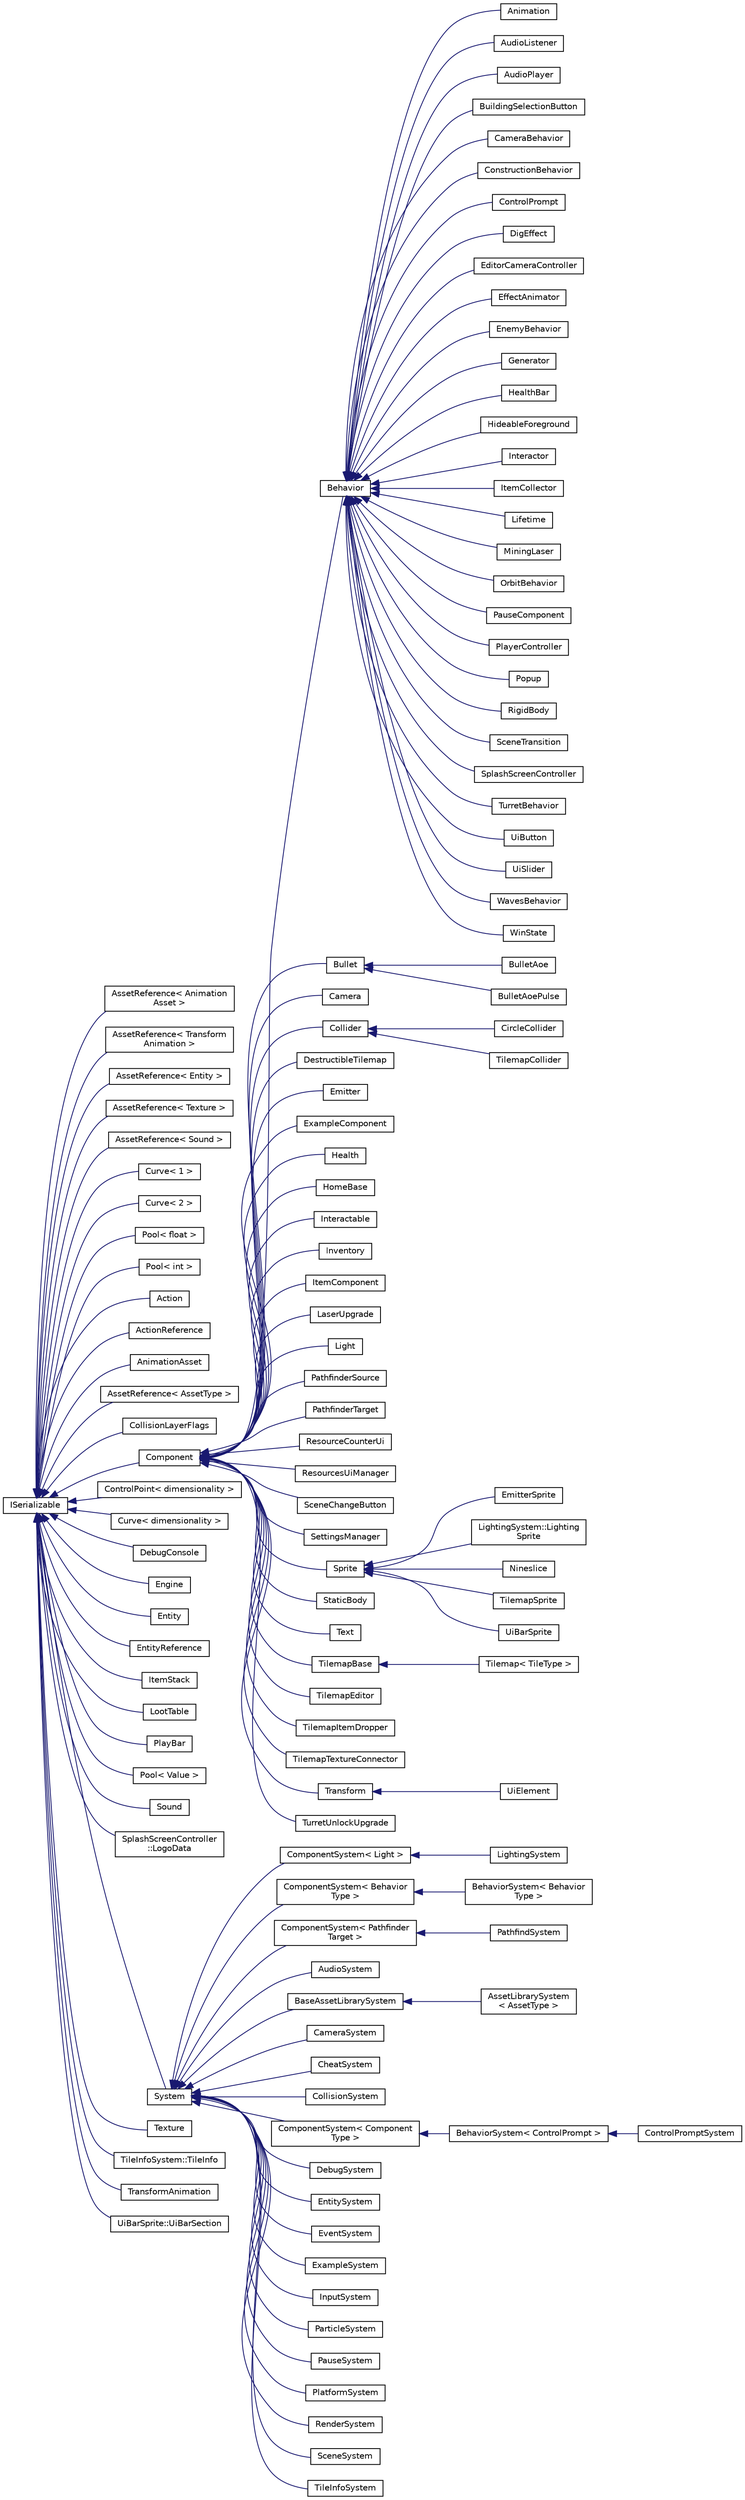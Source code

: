 digraph "Graphical Class Hierarchy"
{
 // LATEX_PDF_SIZE
  edge [fontname="Helvetica",fontsize="10",labelfontname="Helvetica",labelfontsize="10"];
  node [fontname="Helvetica",fontsize="10",shape=record];
  rankdir="LR";
  Node0 [label="ISerializable",height=0.2,width=0.4,color="black", fillcolor="white", style="filled",URL="$classISerializable.html",tooltip="interface for all serializable objects"];
  Node0 -> Node1 [dir="back",color="midnightblue",fontsize="10",style="solid",fontname="Helvetica"];
  Node1 [label="AssetReference\< Animation\lAsset \>",height=0.2,width=0.4,color="black", fillcolor="white", style="filled",URL="$classAssetReference.html",tooltip=" "];
  Node0 -> Node2 [dir="back",color="midnightblue",fontsize="10",style="solid",fontname="Helvetica"];
  Node2 [label="AssetReference\< Transform\lAnimation \>",height=0.2,width=0.4,color="black", fillcolor="white", style="filled",URL="$classAssetReference.html",tooltip=" "];
  Node0 -> Node3 [dir="back",color="midnightblue",fontsize="10",style="solid",fontname="Helvetica"];
  Node3 [label="AssetReference\< Entity \>",height=0.2,width=0.4,color="black", fillcolor="white", style="filled",URL="$classAssetReference.html",tooltip=" "];
  Node0 -> Node4 [dir="back",color="midnightblue",fontsize="10",style="solid",fontname="Helvetica"];
  Node4 [label="AssetReference\< Texture \>",height=0.2,width=0.4,color="black", fillcolor="white", style="filled",URL="$classAssetReference.html",tooltip=" "];
  Node0 -> Node5 [dir="back",color="midnightblue",fontsize="10",style="solid",fontname="Helvetica"];
  Node5 [label="AssetReference\< Sound \>",height=0.2,width=0.4,color="black", fillcolor="white", style="filled",URL="$classAssetReference.html",tooltip=" "];
  Node0 -> Node6 [dir="back",color="midnightblue",fontsize="10",style="solid",fontname="Helvetica"];
  Node6 [label="Curve\< 1 \>",height=0.2,width=0.4,color="black", fillcolor="white", style="filled",URL="$classCurve.html",tooltip=" "];
  Node0 -> Node7 [dir="back",color="midnightblue",fontsize="10",style="solid",fontname="Helvetica"];
  Node7 [label="Curve\< 2 \>",height=0.2,width=0.4,color="black", fillcolor="white", style="filled",URL="$classCurve.html",tooltip=" "];
  Node0 -> Node8 [dir="back",color="midnightblue",fontsize="10",style="solid",fontname="Helvetica"];
  Node8 [label="Pool\< float \>",height=0.2,width=0.4,color="black", fillcolor="white", style="filled",URL="$classPool.html",tooltip=" "];
  Node0 -> Node9 [dir="back",color="midnightblue",fontsize="10",style="solid",fontname="Helvetica"];
  Node9 [label="Pool\< int \>",height=0.2,width=0.4,color="black", fillcolor="white", style="filled",URL="$classPool.html",tooltip=" "];
  Node0 -> Node10 [dir="back",color="midnightblue",fontsize="10",style="solid",fontname="Helvetica"];
  Node10 [label="Action",height=0.2,width=0.4,color="black", fillcolor="white", style="filled",URL="$classAction.html",tooltip="action class, used to track an action with dynamic input"];
  Node0 -> Node11 [dir="back",color="midnightblue",fontsize="10",style="solid",fontname="Helvetica"];
  Node11 [label="ActionReference",height=0.2,width=0.4,color="black", fillcolor="white", style="filled",URL="$classActionReference.html",tooltip="a reference to an Action"];
  Node0 -> Node12 [dir="back",color="midnightblue",fontsize="10",style="solid",fontname="Helvetica"];
  Node12 [label="AnimationAsset",height=0.2,width=0.4,color="black", fillcolor="white", style="filled",URL="$classAnimationAsset.html",tooltip=" "];
  Node0 -> Node13 [dir="back",color="midnightblue",fontsize="10",style="solid",fontname="Helvetica"];
  Node13 [label="AssetReference\< AssetType \>",height=0.2,width=0.4,color="black", fillcolor="white", style="filled",URL="$classAssetReference.html",tooltip="a reference to an Asset"];
  Node0 -> Node14 [dir="back",color="midnightblue",fontsize="10",style="solid",fontname="Helvetica"];
  Node14 [label="CollisionLayerFlags",height=0.2,width=0.4,color="black", fillcolor="white", style="filled",URL="$classCollisionLayerFlags.html",tooltip=" "];
  Node0 -> Node15 [dir="back",color="midnightblue",fontsize="10",style="solid",fontname="Helvetica"];
  Node15 [label="Component",height=0.2,width=0.4,color="black", fillcolor="white", style="filled",URL="$classComponent.html",tooltip=" "];
  Node15 -> Node16 [dir="back",color="midnightblue",fontsize="10",style="solid",fontname="Helvetica"];
  Node16 [label="Behavior",height=0.2,width=0.4,color="black", fillcolor="white", style="filled",URL="$classBehavior.html",tooltip=" "];
  Node16 -> Node17 [dir="back",color="midnightblue",fontsize="10",style="solid",fontname="Helvetica"];
  Node17 [label="Animation",height=0.2,width=0.4,color="black", fillcolor="white", style="filled",URL="$classAnimation.html",tooltip=" "];
  Node16 -> Node18 [dir="back",color="midnightblue",fontsize="10",style="solid",fontname="Helvetica"];
  Node18 [label="AudioListener",height=0.2,width=0.4,color="black", fillcolor="white", style="filled",URL="$classAudioListener.html",tooltip="component that picks up spatial audio"];
  Node16 -> Node19 [dir="back",color="midnightblue",fontsize="10",style="solid",fontname="Helvetica"];
  Node19 [label="AudioPlayer",height=0.2,width=0.4,color="black", fillcolor="white", style="filled",URL="$classAudioPlayer.html",tooltip="Component that can play audio."];
  Node16 -> Node20 [dir="back",color="midnightblue",fontsize="10",style="solid",fontname="Helvetica"];
  Node20 [label="BuildingSelectionButton",height=0.2,width=0.4,color="black", fillcolor="white", style="filled",URL="$classBuildingSelectionButton.html",tooltip="button that selects which building the ConstructionManager should place"];
  Node16 -> Node21 [dir="back",color="midnightblue",fontsize="10",style="solid",fontname="Helvetica"];
  Node21 [label="CameraBehavior",height=0.2,width=0.4,color="black", fillcolor="white", style="filled",URL="$classCameraBehavior.html",tooltip=" "];
  Node16 -> Node22 [dir="back",color="midnightblue",fontsize="10",style="solid",fontname="Helvetica"];
  Node22 [label="ConstructionBehavior",height=0.2,width=0.4,color="black", fillcolor="white", style="filled",URL="$classConstructionBehavior.html",tooltip="Component that handles the construction of towers and modification of terrain."];
  Node16 -> Node23 [dir="back",color="midnightblue",fontsize="10",style="solid",fontname="Helvetica"];
  Node23 [label="ControlPrompt",height=0.2,width=0.4,color="black", fillcolor="white", style="filled",URL="$classControlPrompt.html",tooltip="Displays a control prompt for an ActionReference."];
  Node16 -> Node24 [dir="back",color="midnightblue",fontsize="10",style="solid",fontname="Helvetica"];
  Node24 [label="DigEffect",height=0.2,width=0.4,color="black", fillcolor="white", style="filled",URL="$classDigEffect.html",tooltip="Behavior class for the dig particle effect."];
  Node16 -> Node25 [dir="back",color="midnightblue",fontsize="10",style="solid",fontname="Helvetica"];
  Node25 [label="EditorCameraController",height=0.2,width=0.4,color="black", fillcolor="white", style="filled",URL="$classEditorCameraController.html",tooltip="controls the camera while in the editor"];
  Node16 -> Node26 [dir="back",color="midnightblue",fontsize="10",style="solid",fontname="Helvetica"];
  Node26 [label="EffectAnimator",height=0.2,width=0.4,color="black", fillcolor="white", style="filled",URL="$classEffectAnimator.html",tooltip="Component that can play audio."];
  Node16 -> Node27 [dir="back",color="midnightblue",fontsize="10",style="solid",fontname="Helvetica"];
  Node27 [label="EnemyBehavior",height=0.2,width=0.4,color="black", fillcolor="white", style="filled",URL="$classEnemyBehavior.html",tooltip=" "];
  Node16 -> Node28 [dir="back",color="midnightblue",fontsize="10",style="solid",fontname="Helvetica"];
  Node28 [label="Generator",height=0.2,width=0.4,color="black", fillcolor="white", style="filled",URL="$classGenerator.html",tooltip=" "];
  Node16 -> Node29 [dir="back",color="midnightblue",fontsize="10",style="solid",fontname="Helvetica"];
  Node29 [label="HealthBar",height=0.2,width=0.4,color="black", fillcolor="white", style="filled",URL="$classHealthBar.html",tooltip="health bar UI that displays offset from an Entity with a Health component"];
  Node16 -> Node30 [dir="back",color="midnightblue",fontsize="10",style="solid",fontname="Helvetica"];
  Node30 [label="HideableForeground",height=0.2,width=0.4,color="black", fillcolor="white", style="filled",URL="$classHideableForeground.html",tooltip="Component that hides an attached Sprite when it overlaps something."];
  Node16 -> Node31 [dir="back",color="midnightblue",fontsize="10",style="solid",fontname="Helvetica"];
  Node31 [label="Interactor",height=0.2,width=0.4,color="black", fillcolor="white", style="filled",URL="$classInteractor.html",tooltip="Behavior that can interact with nearby Interactable Components."];
  Node16 -> Node32 [dir="back",color="midnightblue",fontsize="10",style="solid",fontname="Helvetica"];
  Node32 [label="ItemCollector",height=0.2,width=0.4,color="black", fillcolor="white", style="filled",URL="$classItemCollector.html",tooltip="Component that attracts and collects item entities in the world."];
  Node16 -> Node33 [dir="back",color="midnightblue",fontsize="10",style="solid",fontname="Helvetica"];
  Node33 [label="Lifetime",height=0.2,width=0.4,color="black", fillcolor="white", style="filled",URL="$classLifetime.html",tooltip="Component that destroys it's Enity after a given length of time."];
  Node16 -> Node34 [dir="back",color="midnightblue",fontsize="10",style="solid",fontname="Helvetica"];
  Node34 [label="MiningLaser",height=0.2,width=0.4,color="black", fillcolor="white", style="filled",URL="$classMiningLaser.html",tooltip="Digging laser controllable by an entity."];
  Node16 -> Node35 [dir="back",color="midnightblue",fontsize="10",style="solid",fontname="Helvetica"];
  Node35 [label="OrbitBehavior",height=0.2,width=0.4,color="black", fillcolor="white", style="filled",URL="$classOrbitBehavior.html",tooltip="This Behavior orbits the entity around a point."];
  Node16 -> Node36 [dir="back",color="midnightblue",fontsize="10",style="solid",fontname="Helvetica"];
  Node36 [label="PauseComponent",height=0.2,width=0.4,color="black", fillcolor="white", style="filled",URL="$classPauseComponent.html",tooltip="DESCRIPTION HERE."];
  Node16 -> Node37 [dir="back",color="midnightblue",fontsize="10",style="solid",fontname="Helvetica"];
  Node37 [label="PlayerController",height=0.2,width=0.4,color="black", fillcolor="white", style="filled",URL="$classPlayerController.html",tooltip=" "];
  Node16 -> Node38 [dir="back",color="midnightblue",fontsize="10",style="solid",fontname="Helvetica"];
  Node38 [label="Popup",height=0.2,width=0.4,color="black", fillcolor="white", style="filled",URL="$classPopup.html",tooltip="A Popup is a behavior that will show a popup when a button is pressed."];
  Node16 -> Node39 [dir="back",color="midnightblue",fontsize="10",style="solid",fontname="Helvetica"];
  Node39 [label="RigidBody",height=0.2,width=0.4,color="black", fillcolor="white", style="filled",URL="$classRigidBody.html",tooltip=" "];
  Node16 -> Node40 [dir="back",color="midnightblue",fontsize="10",style="solid",fontname="Helvetica"];
  Node40 [label="SceneTransition",height=0.2,width=0.4,color="black", fillcolor="white", style="filled",URL="$classSceneTransition.html",tooltip="DESCRIPTION HERE."];
  Node16 -> Node41 [dir="back",color="midnightblue",fontsize="10",style="solid",fontname="Helvetica"];
  Node41 [label="SplashScreenController",height=0.2,width=0.4,color="black", fillcolor="white", style="filled",URL="$classSplashScreenController.html",tooltip=" "];
  Node16 -> Node42 [dir="back",color="midnightblue",fontsize="10",style="solid",fontname="Helvetica"];
  Node42 [label="TurretBehavior",height=0.2,width=0.4,color="black", fillcolor="white", style="filled",URL="$classTurretBehavior.html",tooltip=" "];
  Node16 -> Node43 [dir="back",color="midnightblue",fontsize="10",style="solid",fontname="Helvetica"];
  Node43 [label="UiButton",height=0.2,width=0.4,color="black", fillcolor="white", style="filled",URL="$classUiButton.html",tooltip="Ui Button that sends an event when clicked."];
  Node16 -> Node44 [dir="back",color="midnightblue",fontsize="10",style="solid",fontname="Helvetica"];
  Node44 [label="UiSlider",height=0.2,width=0.4,color="black", fillcolor="white", style="filled",URL="$classUiSlider.html",tooltip="Ui Slider component."];
  Node16 -> Node45 [dir="back",color="midnightblue",fontsize="10",style="solid",fontname="Helvetica"];
  Node45 [label="WavesBehavior",height=0.2,width=0.4,color="black", fillcolor="white", style="filled",URL="$classWavesBehavior.html",tooltip=" "];
  Node16 -> Node46 [dir="back",color="midnightblue",fontsize="10",style="solid",fontname="Helvetica"];
  Node46 [label="WinState",height=0.2,width=0.4,color="black", fillcolor="white", style="filled",URL="$classWinState.html",tooltip=" "];
  Node15 -> Node47 [dir="back",color="midnightblue",fontsize="10",style="solid",fontname="Helvetica"];
  Node47 [label="Bullet",height=0.2,width=0.4,color="black", fillcolor="white", style="filled",URL="$classBullet.html",tooltip="Component that destroys itself and deals damage on contact."];
  Node47 -> Node48 [dir="back",color="midnightblue",fontsize="10",style="solid",fontname="Helvetica"];
  Node48 [label="BulletAoe",height=0.2,width=0.4,color="black", fillcolor="white", style="filled",URL="$classBulletAoe.html",tooltip="Component that destroys itself and deals aoe damage on contact."];
  Node47 -> Node49 [dir="back",color="midnightblue",fontsize="10",style="solid",fontname="Helvetica"];
  Node49 [label="BulletAoePulse",height=0.2,width=0.4,color="black", fillcolor="white", style="filled",URL="$classBulletAoePulse.html",tooltip="Component that destroys itself and deals aoe damage on contact."];
  Node15 -> Node50 [dir="back",color="midnightblue",fontsize="10",style="solid",fontname="Helvetica"];
  Node50 [label="Camera",height=0.2,width=0.4,color="black", fillcolor="white", style="filled",URL="$classCamera.html",tooltip="Handles camera and coordinate systems / spaces."];
  Node15 -> Node51 [dir="back",color="midnightblue",fontsize="10",style="solid",fontname="Helvetica"];
  Node51 [label="Collider",height=0.2,width=0.4,color="black", fillcolor="white", style="filled",URL="$classCollider.html",tooltip="component which is used for detecting collisions and information about them"];
  Node51 -> Node52 [dir="back",color="midnightblue",fontsize="10",style="solid",fontname="Helvetica"];
  Node52 [label="CircleCollider",height=0.2,width=0.4,color="black", fillcolor="white", style="filled",URL="$classCircleCollider.html",tooltip="Circle-shaped Collider."];
  Node51 -> Node53 [dir="back",color="midnightblue",fontsize="10",style="solid",fontname="Helvetica"];
  Node53 [label="TilemapCollider",height=0.2,width=0.4,color="black", fillcolor="white", style="filled",URL="$classTilemapCollider.html",tooltip="Circle-shaped Collider."];
  Node15 -> Node54 [dir="back",color="midnightblue",fontsize="10",style="solid",fontname="Helvetica"];
  Node54 [label="DestructibleTilemap",height=0.2,width=0.4,color="black", fillcolor="white", style="filled",URL="$classDestructibleTilemap.html",tooltip="Component responsible for handling the breaking of tiles with varrying strengths."];
  Node15 -> Node55 [dir="back",color="midnightblue",fontsize="10",style="solid",fontname="Helvetica"];
  Node55 [label="Emitter",height=0.2,width=0.4,color="black", fillcolor="white", style="filled",URL="$classEmitter.html",tooltip="Emitter component - controls timing and behavior of particles."];
  Node15 -> Node56 [dir="back",color="midnightblue",fontsize="10",style="solid",fontname="Helvetica"];
  Node56 [label="ExampleComponent",height=0.2,width=0.4,color="black", fillcolor="white", style="filled",URL="$classExampleComponent.html",tooltip="DESCRIPTION HERE."];
  Node15 -> Node57 [dir="back",color="midnightblue",fontsize="10",style="solid",fontname="Helvetica"];
  Node57 [label="Health",height=0.2,width=0.4,color="black", fillcolor="white", style="filled",URL="$classHealth.html",tooltip="Entity health component."];
  Node15 -> Node58 [dir="back",color="midnightblue",fontsize="10",style="solid",fontname="Helvetica"];
  Node58 [label="HomeBase",height=0.2,width=0.4,color="black", fillcolor="white", style="filled",URL="$classHomeBase.html",tooltip=" "];
  Node15 -> Node59 [dir="back",color="midnightblue",fontsize="10",style="solid",fontname="Helvetica"];
  Node59 [label="Interactable",height=0.2,width=0.4,color="black", fillcolor="white", style="filled",URL="$classInteractable.html",tooltip="Component which can be interacted with by pressing a button when nearby."];
  Node15 -> Node60 [dir="back",color="midnightblue",fontsize="10",style="solid",fontname="Helvetica"];
  Node60 [label="Inventory",height=0.2,width=0.4,color="black", fillcolor="white", style="filled",URL="$classInventory.html",tooltip="Inventory component that stores items."];
  Node15 -> Node61 [dir="back",color="midnightblue",fontsize="10",style="solid",fontname="Helvetica"];
  Node61 [label="ItemComponent",height=0.2,width=0.4,color="black", fillcolor="white", style="filled",URL="$classItemComponent.html",tooltip="Item in the world that can be picked up."];
  Node15 -> Node62 [dir="back",color="midnightblue",fontsize="10",style="solid",fontname="Helvetica"];
  Node62 [label="LaserUpgrade",height=0.2,width=0.4,color="black", fillcolor="white", style="filled",URL="$classLaserUpgrade.html",tooltip="collectable upgrade to the player's MiningLaser"];
  Node15 -> Node63 [dir="back",color="midnightblue",fontsize="10",style="solid",fontname="Helvetica"];
  Node63 [label="Light",height=0.2,width=0.4,color="black", fillcolor="white", style="filled",URL="$classLight.html",tooltip="Light source."];
  Node15 -> Node64 [dir="back",color="midnightblue",fontsize="10",style="solid",fontname="Helvetica"];
  Node64 [label="PathfinderSource",height=0.2,width=0.4,color="black", fillcolor="white", style="filled",URL="$classPathfinderSource.html",tooltip="Pathfinder source."];
  Node15 -> Node65 [dir="back",color="midnightblue",fontsize="10",style="solid",fontname="Helvetica"];
  Node65 [label="PathfinderTarget",height=0.2,width=0.4,color="black", fillcolor="white", style="filled",URL="$classPathfinderTarget.html",tooltip=" "];
  Node15 -> Node66 [dir="back",color="midnightblue",fontsize="10",style="solid",fontname="Helvetica"];
  Node66 [label="ResourceCounterUi",height=0.2,width=0.4,color="black", fillcolor="white", style="filled",URL="$classResourceCounterUi.html",tooltip="Ui Component that displays a count of resources."];
  Node15 -> Node67 [dir="back",color="midnightblue",fontsize="10",style="solid",fontname="Helvetica"];
  Node67 [label="ResourcesUiManager",height=0.2,width=0.4,color="black", fillcolor="white", style="filled",URL="$classResourcesUiManager.html",tooltip="Component that manages the UI for displaying what resources a player currently has."];
  Node15 -> Node68 [dir="back",color="midnightblue",fontsize="10",style="solid",fontname="Helvetica"];
  Node68 [label="SceneChangeButton",height=0.2,width=0.4,color="black", fillcolor="white", style="filled",URL="$classSceneChangeButton.html",tooltip="Component that changes the scene when clicked."];
  Node15 -> Node69 [dir="back",color="midnightblue",fontsize="10",style="solid",fontname="Helvetica"];
  Node69 [label="SettingsManager",height=0.2,width=0.4,color="black", fillcolor="white", style="filled",URL="$classSettingsManager.html",tooltip="Settings Manager Class."];
  Node15 -> Node70 [dir="back",color="midnightblue",fontsize="10",style="solid",fontname="Helvetica"];
  Node70 [label="Sprite",height=0.2,width=0.4,color="black", fillcolor="white", style="filled",URL="$classSprite.html",tooltip="Stores mesh + texture, along with other data needed to draw a basic 2D sprite."];
  Node70 -> Node71 [dir="back",color="midnightblue",fontsize="10",style="solid",fontname="Helvetica"];
  Node71 [label="EmitterSprite",height=0.2,width=0.4,color="black", fillcolor="white", style="filled",URL="$classEmitterSprite.html",tooltip="A version of Sprite for rendering tilemaps using GPU instancing."];
  Node70 -> Node72 [dir="back",color="midnightblue",fontsize="10",style="solid",fontname="Helvetica"];
  Node72 [label="LightingSystem::Lighting\lSprite",height=0.2,width=0.4,color="black", fillcolor="white", style="filled",URL="$classLightingSystem_1_1LightingSprite.html",tooltip=" "];
  Node70 -> Node73 [dir="back",color="midnightblue",fontsize="10",style="solid",fontname="Helvetica"];
  Node73 [label="Nineslice",height=0.2,width=0.4,color="black", fillcolor="white", style="filled",URL="$classNineslice.html",tooltip="sprite that renders a nineslice"];
  Node70 -> Node74 [dir="back",color="midnightblue",fontsize="10",style="solid",fontname="Helvetica"];
  Node74 [label="TilemapSprite",height=0.2,width=0.4,color="black", fillcolor="white", style="filled",URL="$classTilemapSprite.html",tooltip="A version of Sprite for rendering tilemaps using GPU instancing."];
  Node70 -> Node75 [dir="back",color="midnightblue",fontsize="10",style="solid",fontname="Helvetica"];
  Node75 [label="UiBarSprite",height=0.2,width=0.4,color="black", fillcolor="white", style="filled",URL="$classUiBarSprite.html",tooltip="sprite that renders a ui bar"];
  Node15 -> Node76 [dir="back",color="midnightblue",fontsize="10",style="solid",fontname="Helvetica"];
  Node76 [label="StaticBody",height=0.2,width=0.4,color="black", fillcolor="white", style="filled",URL="$classStaticBody.html",tooltip=" "];
  Node15 -> Node77 [dir="back",color="midnightblue",fontsize="10",style="solid",fontname="Helvetica"];
  Node77 [label="Text",height=0.2,width=0.4,color="black", fillcolor="white", style="filled",URL="$classText.html",tooltip="Component that makes use of Tilemap to draw text."];
  Node15 -> Node78 [dir="back",color="midnightblue",fontsize="10",style="solid",fontname="Helvetica"];
  Node78 [label="TilemapBase",height=0.2,width=0.4,color="black", fillcolor="white", style="filled",URL="$classTilemapBase.html",tooltip="untemplatized base Tilemap class"];
  Node78 -> Node79 [dir="back",color="midnightblue",fontsize="10",style="solid",fontname="Helvetica"];
  Node79 [label="Tilemap\< TileType \>",height=0.2,width=0.4,color="black", fillcolor="white", style="filled",URL="$classTilemap.html",tooltip="Loads and manages a tilemap array."];
  Node15 -> Node80 [dir="back",color="midnightblue",fontsize="10",style="solid",fontname="Helvetica"];
  Node80 [label="TilemapEditor",height=0.2,width=0.4,color="black", fillcolor="white", style="filled",URL="$classTilemapEditor.html",tooltip="Component that allows direct editing of a Tilemap."];
  Node15 -> Node81 [dir="back",color="midnightblue",fontsize="10",style="solid",fontname="Helvetica"];
  Node81 [label="TilemapItemDropper",height=0.2,width=0.4,color="black", fillcolor="white", style="filled",URL="$classTilemapItemDropper.html",tooltip="Drops an item whenever a tile is broken."];
  Node15 -> Node82 [dir="back",color="midnightblue",fontsize="10",style="solid",fontname="Helvetica"];
  Node82 [label="TilemapTextureConnector",height=0.2,width=0.4,color="black", fillcolor="white", style="filled",URL="$classTilemapTextureConnector.html",tooltip="Component that uses a parent 'source' tilemap to update a child tilemap with connected textures."];
  Node15 -> Node83 [dir="back",color="midnightblue",fontsize="10",style="solid",fontname="Helvetica"];
  Node83 [label="Transform",height=0.2,width=0.4,color="black", fillcolor="white", style="filled",URL="$classTransform.html",tooltip=" "];
  Node83 -> Node84 [dir="back",color="midnightblue",fontsize="10",style="solid",fontname="Helvetica"];
  Node84 [label="UiElement",height=0.2,width=0.4,color="black", fillcolor="white", style="filled",URL="$classUiElement.html",tooltip=" "];
  Node15 -> Node85 [dir="back",color="midnightblue",fontsize="10",style="solid",fontname="Helvetica"];
  Node85 [label="TurretUnlockUpgrade",height=0.2,width=0.4,color="black", fillcolor="white", style="filled",URL="$classTurretUnlockUpgrade.html",tooltip="collectable upgrade which unlocks a turret"];
  Node0 -> Node86 [dir="back",color="midnightblue",fontsize="10",style="solid",fontname="Helvetica"];
  Node86 [label="ControlPoint\< dimensionality \>",height=0.2,width=0.4,color="black", fillcolor="white", style="filled",URL="$classControlPoint.html",tooltip="control points used by this Curve"];
  Node0 -> Node87 [dir="back",color="midnightblue",fontsize="10",style="solid",fontname="Helvetica"];
  Node87 [label="Curve\< dimensionality \>",height=0.2,width=0.4,color="black", fillcolor="white", style="filled",URL="$classCurve.html",tooltip=" "];
  Node0 -> Node88 [dir="back",color="midnightblue",fontsize="10",style="solid",fontname="Helvetica"];
  Node88 [label="DebugConsole",height=0.2,width=0.4,color="black", fillcolor="white", style="filled",URL="$classDebugConsole.html",tooltip="The DebugConsole class is a singleton that provides a console for debugging It Shows Warning Messages..."];
  Node0 -> Node89 [dir="back",color="midnightblue",fontsize="10",style="solid",fontname="Helvetica"];
  Node89 [label="Engine",height=0.2,width=0.4,color="black", fillcolor="white", style="filled",URL="$classEngine.html",tooltip=" "];
  Node0 -> Node90 [dir="back",color="midnightblue",fontsize="10",style="solid",fontname="Helvetica"];
  Node90 [label="Entity",height=0.2,width=0.4,color="black", fillcolor="white", style="filled",URL="$classEntity.html",tooltip=" "];
  Node0 -> Node91 [dir="back",color="midnightblue",fontsize="10",style="solid",fontname="Helvetica"];
  Node91 [label="EntityReference",height=0.2,width=0.4,color="black", fillcolor="white", style="filled",URL="$classEntityReference.html",tooltip="a reference to an Entity in the scene"];
  Node0 -> Node92 [dir="back",color="midnightblue",fontsize="10",style="solid",fontname="Helvetica"];
  Node92 [label="ItemStack",height=0.2,width=0.4,color="black", fillcolor="white", style="filled",URL="$structItemStack.html",tooltip="a stack of multiple items of the same type"];
  Node0 -> Node93 [dir="back",color="midnightblue",fontsize="10",style="solid",fontname="Helvetica"];
  Node93 [label="LootTable",height=0.2,width=0.4,color="black", fillcolor="white", style="filled",URL="$classLootTable.html",tooltip="class for dropping configurable loot"];
  Node0 -> Node94 [dir="back",color="midnightblue",fontsize="10",style="solid",fontname="Helvetica"];
  Node94 [label="PlayBar",height=0.2,width=0.4,color="black", fillcolor="white", style="filled",URL="$classPlayBar.html",tooltip="UI Bar that handles playing, pausing, and autosaves of the scene."];
  Node0 -> Node95 [dir="back",color="midnightblue",fontsize="10",style="solid",fontname="Helvetica"];
  Node95 [label="Pool\< Value \>",height=0.2,width=0.4,color="black", fillcolor="white", style="filled",URL="$classPool.html",tooltip="The pool framework is what we use to represent health in our game."];
  Node0 -> Node96 [dir="back",color="midnightblue",fontsize="10",style="solid",fontname="Helvetica"];
  Node96 [label="Sound",height=0.2,width=0.4,color="black", fillcolor="white", style="filled",URL="$classSound.html",tooltip="Example System meant to be copy-pasted when creating new Systems."];
  Node0 -> Node97 [dir="back",color="midnightblue",fontsize="10",style="solid",fontname="Helvetica"];
  Node97 [label="SplashScreenController\l::LogoData",height=0.2,width=0.4,color="black", fillcolor="white", style="filled",URL="$classSplashScreenController_1_1LogoData.html",tooltip=" "];
  Node0 -> Node98 [dir="back",color="midnightblue",fontsize="10",style="solid",fontname="Helvetica"];
  Node98 [label="System",height=0.2,width=0.4,color="black", fillcolor="white", style="filled",URL="$classSystem.html",tooltip="Base class for all Systems."];
  Node98 -> Node99 [dir="back",color="midnightblue",fontsize="10",style="solid",fontname="Helvetica"];
  Node99 [label="ComponentSystem\< Light \>",height=0.2,width=0.4,color="black", fillcolor="white", style="filled",URL="$classComponentSystem.html",tooltip=" "];
  Node99 -> Node100 [dir="back",color="midnightblue",fontsize="10",style="solid",fontname="Helvetica"];
  Node100 [label="LightingSystem",height=0.2,width=0.4,color="black", fillcolor="white", style="filled",URL="$classLightingSystem.html",tooltip="Let there be light."];
  Node98 -> Node101 [dir="back",color="midnightblue",fontsize="10",style="solid",fontname="Helvetica"];
  Node101 [label="ComponentSystem\< Behavior\lType \>",height=0.2,width=0.4,color="black", fillcolor="white", style="filled",URL="$classComponentSystem.html",tooltip=" "];
  Node101 -> Node102 [dir="back",color="midnightblue",fontsize="10",style="solid",fontname="Helvetica"];
  Node102 [label="BehaviorSystem\< Behavior\lType \>",height=0.2,width=0.4,color="black", fillcolor="white", style="filled",URL="$classBehaviorSystem.html",tooltip="System that keeps track of and updates a specific kind of Behavior."];
  Node98 -> Node103 [dir="back",color="midnightblue",fontsize="10",style="solid",fontname="Helvetica"];
  Node103 [label="ComponentSystem\< Pathfinder\lTarget \>",height=0.2,width=0.4,color="black", fillcolor="white", style="filled",URL="$classComponentSystem.html",tooltip=" "];
  Node103 -> Node104 [dir="back",color="midnightblue",fontsize="10",style="solid",fontname="Helvetica"];
  Node104 [label="PathfindSystem",height=0.2,width=0.4,color="black", fillcolor="white", style="filled",URL="$classPathfindSystem.html",tooltip=" "];
  Node98 -> Node105 [dir="back",color="midnightblue",fontsize="10",style="solid",fontname="Helvetica"];
  Node105 [label="AudioSystem",height=0.2,width=0.4,color="black", fillcolor="white", style="filled",URL="$classAudioSystem.html",tooltip="Example System meant to be copy-pasted when creating new Systems."];
  Node98 -> Node106 [dir="back",color="midnightblue",fontsize="10",style="solid",fontname="Helvetica"];
  Node106 [label="BaseAssetLibrarySystem",height=0.2,width=0.4,color="black", fillcolor="white", style="filled",URL="$classBaseAssetLibrarySystem.html",tooltip=" "];
  Node106 -> Node107 [dir="back",color="midnightblue",fontsize="10",style="solid",fontname="Helvetica"];
  Node107 [label="AssetLibrarySystem\l\< AssetType \>",height=0.2,width=0.4,color="black", fillcolor="white", style="filled",URL="$classAssetLibrarySystem.html",tooltip="Asset System meant to be copy-pasted when creating new Systems."];
  Node98 -> Node108 [dir="back",color="midnightblue",fontsize="10",style="solid",fontname="Helvetica"];
  Node108 [label="CameraSystem",height=0.2,width=0.4,color="black", fillcolor="white", style="filled",URL="$classCameraSystem.html",tooltip="Handles camera and coordinate systems / spaces."];
  Node98 -> Node109 [dir="back",color="midnightblue",fontsize="10",style="solid",fontname="Helvetica"];
  Node109 [label="CheatSystem",height=0.2,width=0.4,color="black", fillcolor="white", style="filled",URL="$classCheatSystem.html",tooltip=" "];
  Node98 -> Node110 [dir="back",color="midnightblue",fontsize="10",style="solid",fontname="Helvetica"];
  Node110 [label="CollisionSystem",height=0.2,width=0.4,color="black", fillcolor="white", style="filled",URL="$classCollisionSystem.html",tooltip="responsible for checking collsisions between all Colliders"];
  Node98 -> Node111 [dir="back",color="midnightblue",fontsize="10",style="solid",fontname="Helvetica"];
  Node111 [label="ComponentSystem\< Component\lType \>",height=0.2,width=0.4,color="black", fillcolor="white", style="filled",URL="$classComponentSystem.html",tooltip="System that keeps track of a specific kind of Component."];
  Node111 -> Node112 [dir="back",color="midnightblue",fontsize="10",style="solid",fontname="Helvetica"];
  Node112 [label="BehaviorSystem\< ControlPrompt \>",height=0.2,width=0.4,color="black", fillcolor="white", style="filled",URL="$classBehaviorSystem.html",tooltip=" "];
  Node112 -> Node113 [dir="back",color="midnightblue",fontsize="10",style="solid",fontname="Helvetica"];
  Node113 [label="ControlPromptSystem",height=0.2,width=0.4,color="black", fillcolor="white", style="filled",URL="$classControlPromptSystem.html",tooltip="System that displays ControlPrompts from Actions."];
  Node98 -> Node114 [dir="back",color="midnightblue",fontsize="10",style="solid",fontname="Helvetica"];
  Node114 [label="DebugSystem",height=0.2,width=0.4,color="black", fillcolor="white", style="filled",URL="$classDebugSystem.html",tooltip="Debug System Class For Debugging."];
  Node98 -> Node115 [dir="back",color="midnightblue",fontsize="10",style="solid",fontname="Helvetica"];
  Node115 [label="EntitySystem",height=0.2,width=0.4,color="black", fillcolor="white", style="filled",URL="$classEntitySystem.html",tooltip="Example System meant to be copy-pasted when creating new Systems."];
  Node98 -> Node116 [dir="back",color="midnightblue",fontsize="10",style="solid",fontname="Helvetica"];
  Node116 [label="EventSystem",height=0.2,width=0.4,color="black", fillcolor="white", style="filled",URL="$classEventSystem.html",tooltip="System that handles Events and EventListeners."];
  Node98 -> Node117 [dir="back",color="midnightblue",fontsize="10",style="solid",fontname="Helvetica"];
  Node117 [label="ExampleSystem",height=0.2,width=0.4,color="black", fillcolor="white", style="filled",URL="$classExampleSystem.html",tooltip="DESCRIPTION HERE."];
  Node98 -> Node118 [dir="back",color="midnightblue",fontsize="10",style="solid",fontname="Helvetica"];
  Node118 [label="InputSystem",height=0.2,width=0.4,color="black", fillcolor="white", style="filled",URL="$classInputSystem.html",tooltip="Example System meant to be copy-pasted when creating new Systems."];
  Node98 -> Node119 [dir="back",color="midnightblue",fontsize="10",style="solid",fontname="Helvetica"];
  Node119 [label="ParticleSystem",height=0.2,width=0.4,color="black", fillcolor="white", style="filled",URL="$classParticleSystem.html",tooltip="System in charge of managing compute shader and emitters."];
  Node98 -> Node120 [dir="back",color="midnightblue",fontsize="10",style="solid",fontname="Helvetica"];
  Node120 [label="PauseSystem",height=0.2,width=0.4,color="black", fillcolor="white", style="filled",URL="$classPauseSystem.html",tooltip=" "];
  Node98 -> Node121 [dir="back",color="midnightblue",fontsize="10",style="solid",fontname="Helvetica"];
  Node121 [label="PlatformSystem",height=0.2,width=0.4,color="black", fillcolor="white", style="filled",URL="$classPlatformSystem.html",tooltip=" "];
  Node98 -> Node122 [dir="back",color="midnightblue",fontsize="10",style="solid",fontname="Helvetica"];
  Node122 [label="RenderSystem",height=0.2,width=0.4,color="black", fillcolor="white", style="filled",URL="$classRenderSystem.html",tooltip="Renders all of the Sprite components, keeps track of shaders."];
  Node98 -> Node123 [dir="back",color="midnightblue",fontsize="10",style="solid",fontname="Helvetica"];
  Node123 [label="SceneSystem",height=0.2,width=0.4,color="black", fillcolor="white", style="filled",URL="$classSceneSystem.html",tooltip="Example System meant to be copy-pasted when creating new Systems."];
  Node98 -> Node124 [dir="back",color="midnightblue",fontsize="10",style="solid",fontname="Helvetica"];
  Node124 [label="TileInfoSystem",height=0.2,width=0.4,color="black", fillcolor="white", style="filled",URL="$classTileInfoSystem.html",tooltip="Example System meant to be copy-pasted when creating new Systems."];
  Node0 -> Node125 [dir="back",color="midnightblue",fontsize="10",style="solid",fontname="Helvetica"];
  Node125 [label="Texture",height=0.2,width=0.4,color="black", fillcolor="white", style="filled",URL="$classTexture.html",tooltip="Stores texture data, and allows to bind it for rendering."];
  Node0 -> Node126 [dir="back",color="midnightblue",fontsize="10",style="solid",fontname="Helvetica"];
  Node126 [label="TileInfoSystem::TileInfo",height=0.2,width=0.4,color="black", fillcolor="white", style="filled",URL="$classTileInfoSystem_1_1TileInfo.html",tooltip="holds info about a specific tile type"];
  Node0 -> Node127 [dir="back",color="midnightblue",fontsize="10",style="solid",fontname="Helvetica"];
  Node127 [label="TransformAnimation",height=0.2,width=0.4,color="black", fillcolor="white", style="filled",URL="$classTransformAnimation.html",tooltip="Asset that animates a Transform with Curves."];
  Node0 -> Node128 [dir="back",color="midnightblue",fontsize="10",style="solid",fontname="Helvetica"];
  Node128 [label="UiBarSprite::UiBarSection",height=0.2,width=0.4,color="black", fillcolor="white", style="filled",URL="$structUiBarSprite_1_1UiBarSection.html",tooltip="struct that represents a data section in the UiBar"];
}
